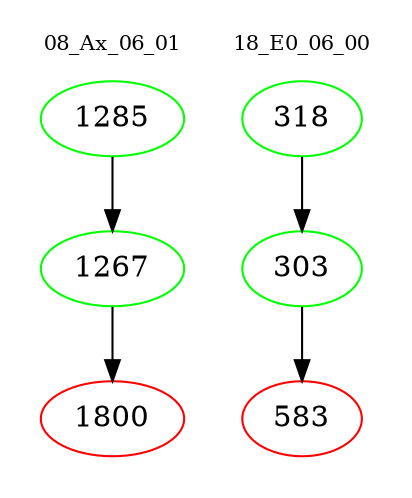 digraph{
subgraph cluster_0 {
color = white
label = "08_Ax_06_01";
fontsize=10;
T0_1285 [label="1285", color="green"]
T0_1285 -> T0_1267 [color="black"]
T0_1267 [label="1267", color="green"]
T0_1267 -> T0_1800 [color="black"]
T0_1800 [label="1800", color="red"]
}
subgraph cluster_1 {
color = white
label = "18_E0_06_00";
fontsize=10;
T1_318 [label="318", color="green"]
T1_318 -> T1_303 [color="black"]
T1_303 [label="303", color="green"]
T1_303 -> T1_583 [color="black"]
T1_583 [label="583", color="red"]
}
}
